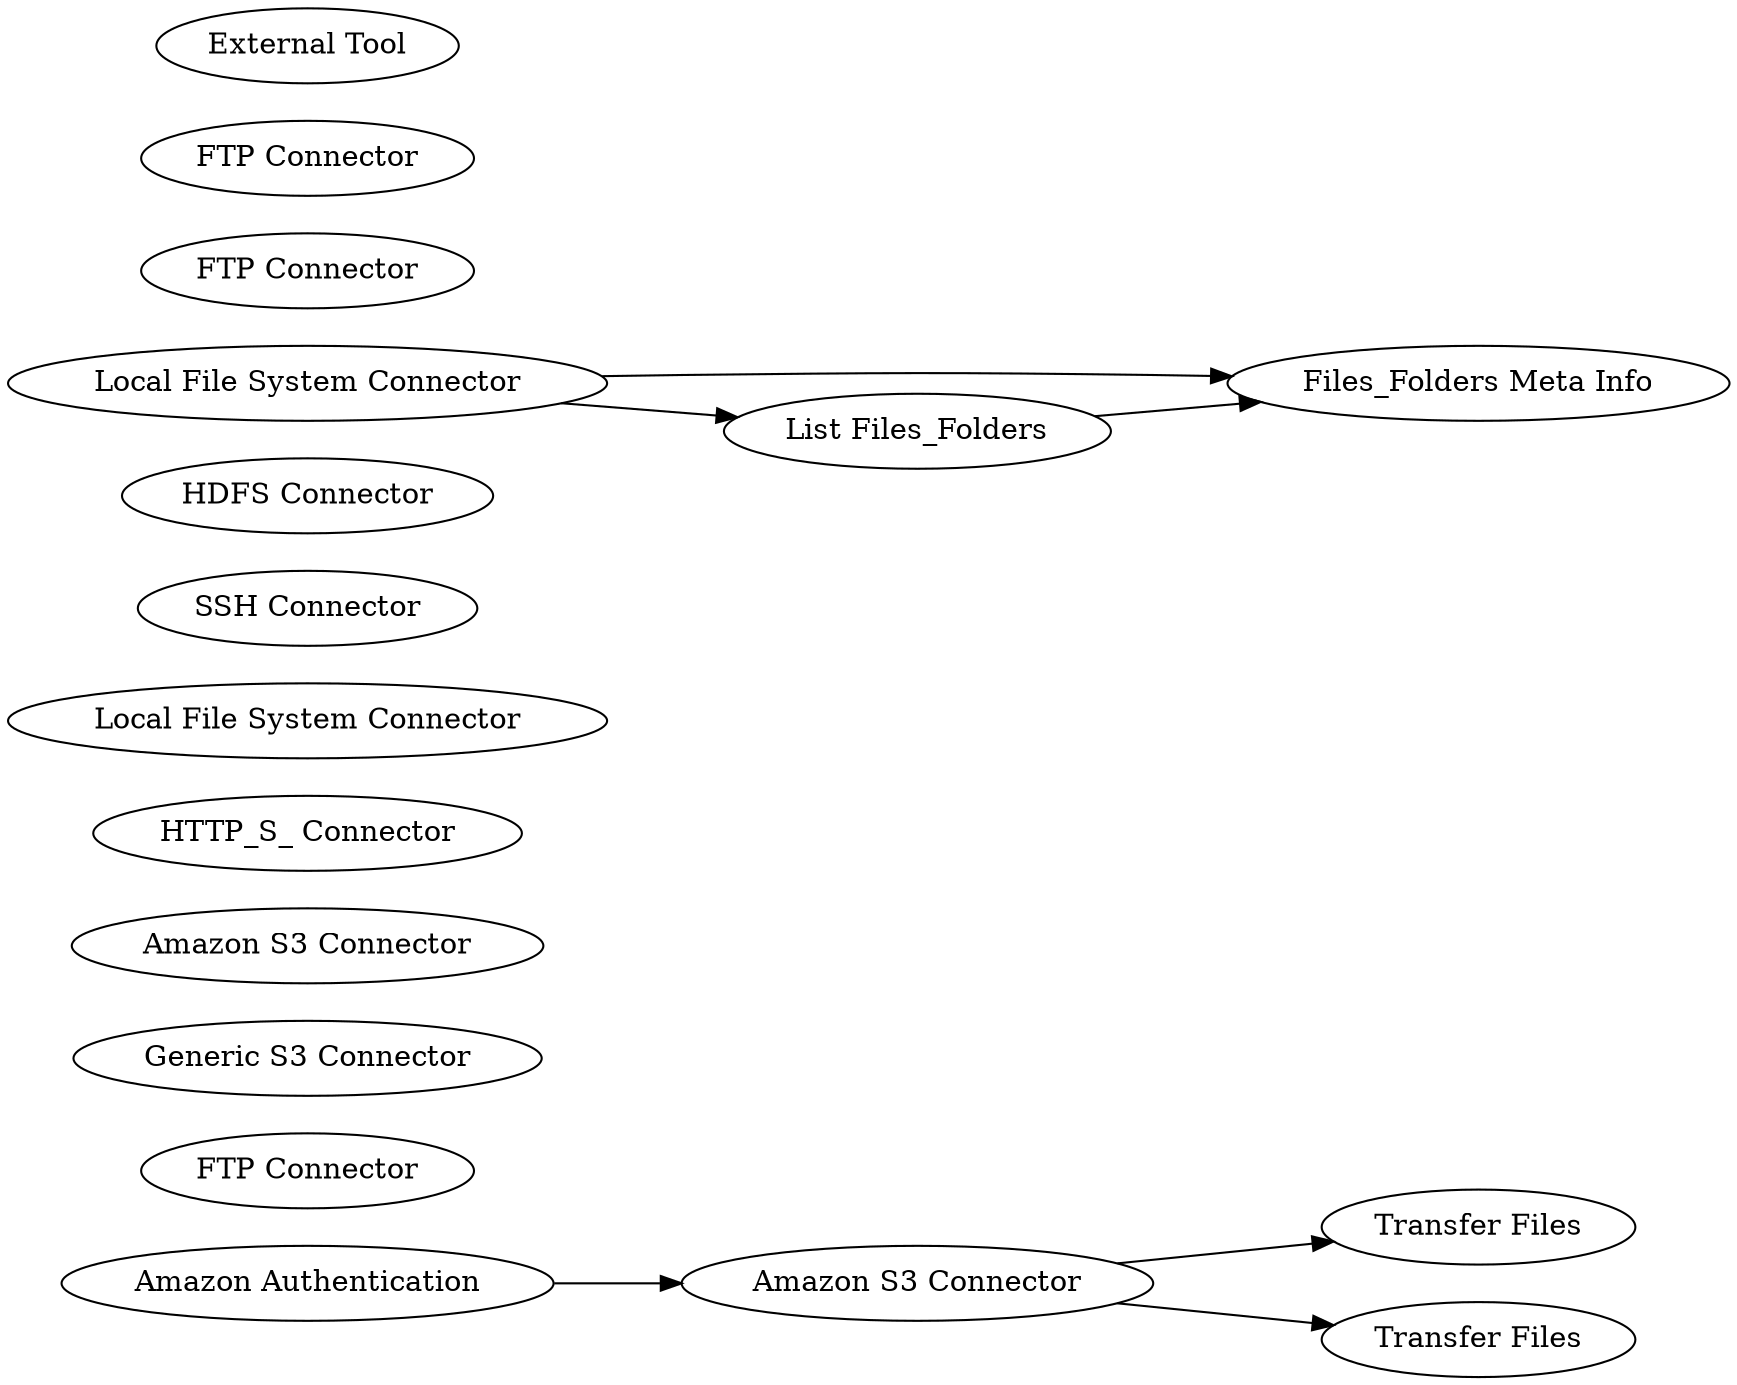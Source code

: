 digraph {
	1 [label="Amazon Authentication"]
	3 [label="Amazon S3 Connector"]
	5 [label="Transfer Files"]
	6 [label="Transfer Files"]
	226 [label="FTP Connector"]
	227 [label="Generic S3 Connector"]
	228 [label="Amazon S3 Connector"]
	229 [label="HTTP_S_ Connector"]
	230 [label="Local File System Connector"]
	231 [label="SSH Connector"]
	232 [label="HDFS Connector"]
	233 [label="Files_Folders Meta Info"]
	234 [label="Local File System Connector"]
	235 [label="List Files_Folders"]
	236 [label="FTP Connector"]
	237 [label="FTP Connector"]
	245 [label="External Tool"]
	1 -> 3
	3 -> 6
	3 -> 5
	234 -> 235
	234 -> 233
	235 -> 233
	rankdir=LR
}
